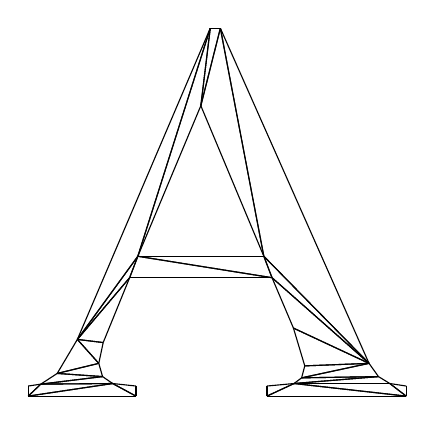 \begin{tikzpicture}[scale=8.0]
\draw (0.2,-0.792) -- (0.22,-0.773);
\draw (0.22,-0.773) -- (0.2,-0.776);
\draw (0.2,-0.776) -- (0.2,-0.792);
\draw (0.22,-0.773) -- (0.2,-0.792);
\draw (0.2,-0.792) -- (0.334,-0.772);
\draw (0.334,-0.772) -- (0.22,-0.773);
\draw (0.371,-0.792) -- (0.371,-0.776);
\draw (0.371,-0.776) -- (0.334,-0.772);
\draw (0.334,-0.772) -- (0.371,-0.792);
\draw (0.334,-0.772) -- (0.318,-0.761);
\draw (0.318,-0.761) -- (0.22,-0.773);
\draw (0.22,-0.773) -- (0.334,-0.772);
\draw (0.371,-0.792) -- (0.334,-0.772);
\draw (0.334,-0.772) -- (0.2,-0.792);
\draw (0.2,-0.792) -- (0.371,-0.792);
\draw (0.22,-0.773) -- (0.318,-0.761);
\draw (0.318,-0.761) -- (0.246,-0.756);
\draw (0.246,-0.756) -- (0.22,-0.773);
\draw (0.246,-0.756) -- (0.312,-0.74);
\draw (0.312,-0.74) -- (0.278,-0.702);
\draw (0.278,-0.702) -- (0.246,-0.756);
\draw (0.312,-0.74) -- (0.246,-0.756);
\draw (0.246,-0.756) -- (0.318,-0.761);
\draw (0.318,-0.761) -- (0.312,-0.74);
\draw (0.278,-0.702) -- (0.312,-0.74);
\draw (0.312,-0.74) -- (0.319,-0.707);
\draw (0.319,-0.707) -- (0.278,-0.702);
\draw (0.489,-0.208) -- (0.278,-0.702);
\draw (0.278,-0.702) -- (0.374,-0.57);
\draw (0.374,-0.57) -- (0.489,-0.208);
\draw (0.361,-0.604) -- (0.374,-0.57);
\draw (0.374,-0.57) -- (0.278,-0.702);
\draw (0.278,-0.702) -- (0.361,-0.604);
\draw (0.374,-0.57) -- (0.361,-0.604);
\draw (0.361,-0.604) -- (0.587,-0.604);
\draw (0.587,-0.604) -- (0.374,-0.57);
\draw (0.361,-0.604) -- (0.278,-0.702);
\draw (0.278,-0.702) -- (0.319,-0.707);
\draw (0.319,-0.707) -- (0.361,-0.604);
\draw (0.489,-0.208) -- (0.374,-0.57);
\draw (0.374,-0.57) -- (0.474,-0.331);
\draw (0.474,-0.331) -- (0.489,-0.208);
\draw (0.579,-0.792) -- (0.622,-0.772);
\draw (0.622,-0.772) -- (0.579,-0.776);
\draw (0.579,-0.776) -- (0.579,-0.792);
\draw (0.622,-0.772) -- (0.579,-0.792);
\draw (0.579,-0.792) -- (0.8,-0.792);
\draw (0.8,-0.792) -- (0.622,-0.772);
\draw (0.8,-0.792) -- (0.8,-0.776);
\draw (0.8,-0.776) -- (0.774,-0.772);
\draw (0.774,-0.772) -- (0.8,-0.792);
\draw (0.756,-0.761) -- (0.622,-0.772);
\draw (0.622,-0.772) -- (0.774,-0.772);
\draw (0.774,-0.772) -- (0.756,-0.761);
\draw (0.756,-0.761) -- (0.634,-0.763);
\draw (0.634,-0.763) -- (0.622,-0.772);
\draw (0.622,-0.772) -- (0.756,-0.761);
\draw (0.774,-0.772) -- (0.622,-0.772);
\draw (0.622,-0.772) -- (0.8,-0.792);
\draw (0.8,-0.792) -- (0.774,-0.772);
\draw (0.505,-0.208) -- (0.574,-0.57);
\draw (0.574,-0.57) -- (0.741,-0.74);
\draw (0.741,-0.74) -- (0.505,-0.208);
\draw (0.374,-0.57) -- (0.587,-0.604);
\draw (0.587,-0.604) -- (0.574,-0.57);
\draw (0.574,-0.57) -- (0.374,-0.57);
\draw (0.489,-0.208) -- (0.474,-0.331);
\draw (0.474,-0.331) -- (0.505,-0.208);
\draw (0.505,-0.208) -- (0.489,-0.208);
\draw (0.574,-0.57) -- (0.587,-0.604);
\draw (0.587,-0.604) -- (0.741,-0.74);
\draw (0.741,-0.74) -- (0.574,-0.57);
\draw (0.474,-0.331) -- (0.574,-0.57);
\draw (0.574,-0.57) -- (0.505,-0.208);
\draw (0.505,-0.208) -- (0.474,-0.331);
\draw (0.634,-0.763) -- (0.741,-0.74);
\draw (0.741,-0.74) -- (0.639,-0.744);
\draw (0.639,-0.744) -- (0.634,-0.763);
\draw (0.741,-0.74) -- (0.634,-0.763);
\draw (0.634,-0.763) -- (0.756,-0.761);
\draw (0.756,-0.761) -- (0.741,-0.74);
\draw (0.621,-0.684) -- (0.741,-0.74);
\draw (0.741,-0.74) -- (0.587,-0.604);
\draw (0.587,-0.604) -- (0.621,-0.684);
\draw (0.741,-0.74) -- (0.621,-0.684);
\draw (0.621,-0.684) -- (0.639,-0.744);
\draw (0.639,-0.744) -- (0.741,-0.74);
\end{tikzpicture}
